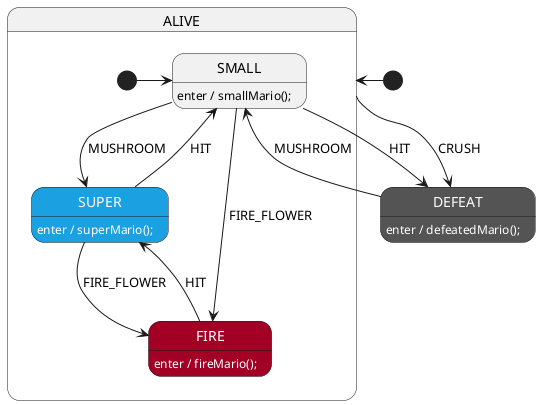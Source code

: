 @startuml MarioSm
' Single line comments (like this) start with a single quote.
' The name of the state machine is specified above.

'############################ styles ############################
' Define some colors for the states. Totally optional.
skinparam state {
    ' red style:
    BackgroundColor<<red>> a20025
    FontColor<<red>> white
    ' blue style:
    BackgroundColor<<blue>> 1ba1e2
    FontColor<<blue>> white
    ' dark style:
    BackgroundColor<<dark>> 545454
    FontColor<<dark>> white
}


'############################ state organization ############################

' The DEFEAT state has an optional <<dark>> style.
state DEFEAT <<dark>>

' Define a super state (AKA composite state) with substates
state ALIVE {
    ' Define the initial transition of this super state.
    [*] -> SMALL
    state SMALL
    state SUPER <<blue>>
    state FIRE  <<red>>
}

'############################ handlers ############################

' Define the initial transition of state machine.
[*] -> ALIVE

ALIVE --> DEFEAT: CRUSH

SMALL: enter / smallMario();
SMALL --> SUPER: MUSHROOM
SMALL --> FIRE: FIRE_FLOWER
SMALL --> DEFEAT: HIT

SUPER: enter / superMario();
SUPER --> FIRE: FIRE_FLOWER
SUPER --> SMALL: HIT

FIRE: enter / fireMario();
FIRE --> SUPER: HIT

DEFEAT: enter / defeatedMario();
DEFEAT --> SMALL: MUSHROOM

'######################## StateSmith config ########################
' The below special comment block sets the StateSmith configuration.
' More info: https://github.com/StateSmith/StateSmith/issues/335
' Feel free to remove or modify it as needed.

/'! $CONFIG : toml
SmRunnerSettings.transpilerId = "JavaScript"
'/

@enduml
